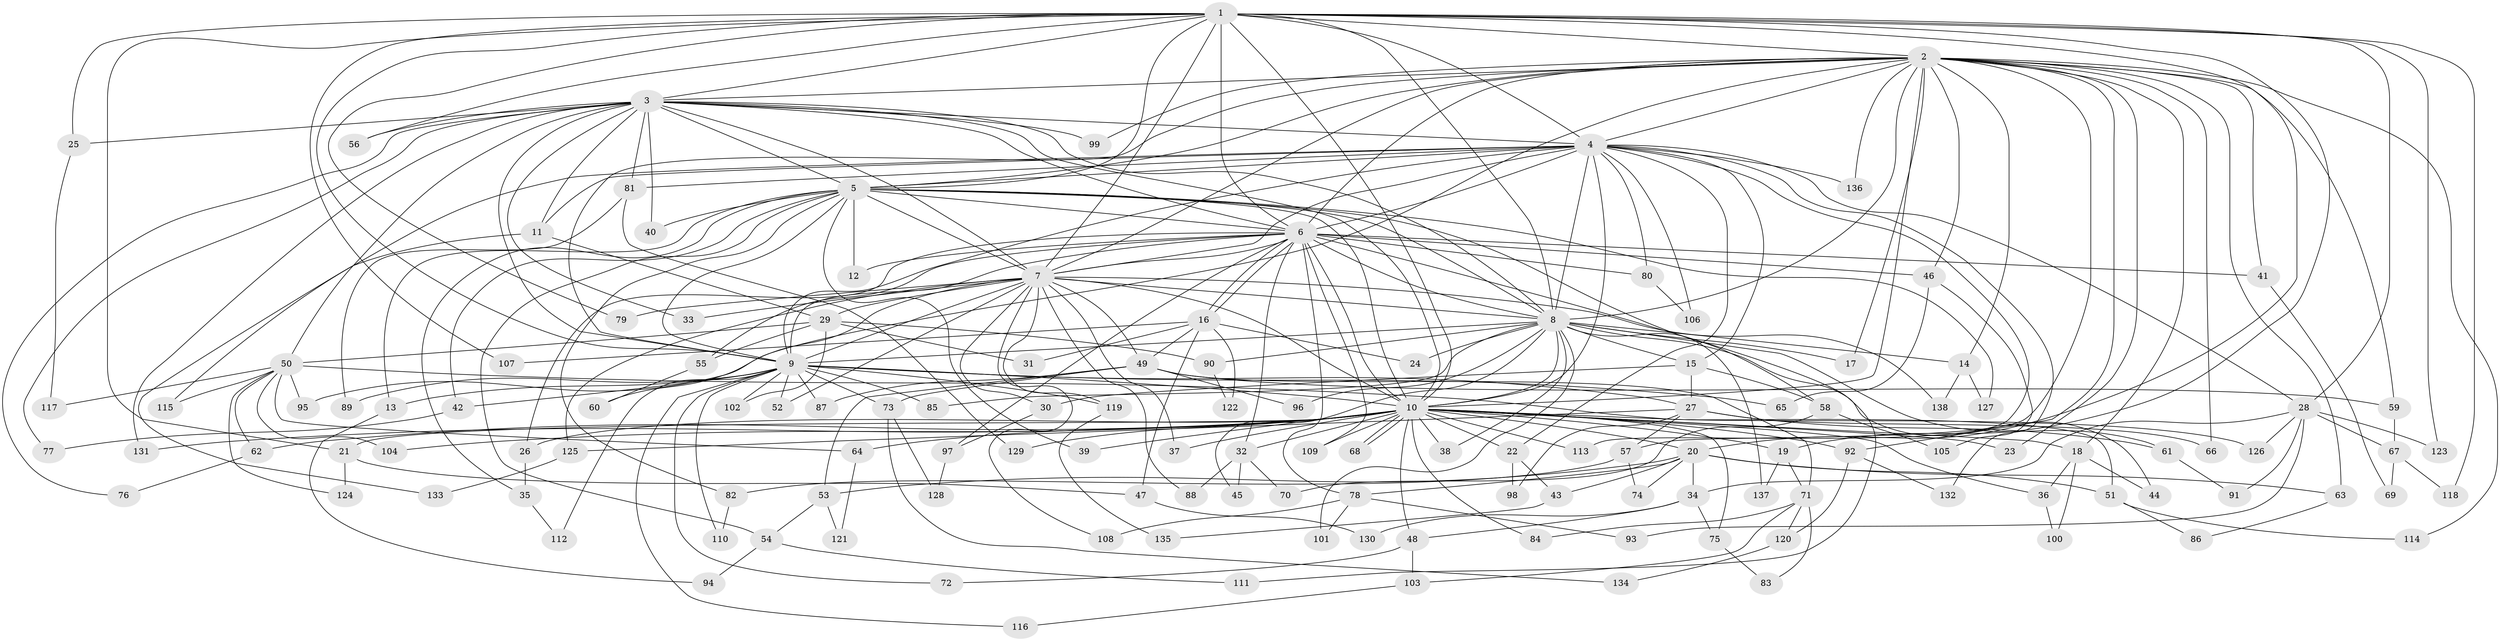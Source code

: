 // Generated by graph-tools (version 1.1) at 2025/34/03/09/25 02:34:59]
// undirected, 138 vertices, 301 edges
graph export_dot {
graph [start="1"]
  node [color=gray90,style=filled];
  1;
  2;
  3;
  4;
  5;
  6;
  7;
  8;
  9;
  10;
  11;
  12;
  13;
  14;
  15;
  16;
  17;
  18;
  19;
  20;
  21;
  22;
  23;
  24;
  25;
  26;
  27;
  28;
  29;
  30;
  31;
  32;
  33;
  34;
  35;
  36;
  37;
  38;
  39;
  40;
  41;
  42;
  43;
  44;
  45;
  46;
  47;
  48;
  49;
  50;
  51;
  52;
  53;
  54;
  55;
  56;
  57;
  58;
  59;
  60;
  61;
  62;
  63;
  64;
  65;
  66;
  67;
  68;
  69;
  70;
  71;
  72;
  73;
  74;
  75;
  76;
  77;
  78;
  79;
  80;
  81;
  82;
  83;
  84;
  85;
  86;
  87;
  88;
  89;
  90;
  91;
  92;
  93;
  94;
  95;
  96;
  97;
  98;
  99;
  100;
  101;
  102;
  103;
  104;
  105;
  106;
  107;
  108;
  109;
  110;
  111;
  112;
  113;
  114;
  115;
  116;
  117;
  118;
  119;
  120;
  121;
  122;
  123;
  124;
  125;
  126;
  127;
  128;
  129;
  130;
  131;
  132;
  133;
  134;
  135;
  136;
  137;
  138;
  1 -- 2;
  1 -- 3;
  1 -- 4;
  1 -- 5;
  1 -- 6;
  1 -- 7;
  1 -- 8;
  1 -- 9;
  1 -- 10;
  1 -- 19;
  1 -- 20;
  1 -- 21;
  1 -- 25;
  1 -- 28;
  1 -- 56;
  1 -- 79;
  1 -- 107;
  1 -- 118;
  1 -- 123;
  2 -- 3;
  2 -- 4;
  2 -- 5;
  2 -- 6;
  2 -- 7;
  2 -- 8;
  2 -- 9;
  2 -- 10;
  2 -- 14;
  2 -- 17;
  2 -- 18;
  2 -- 23;
  2 -- 41;
  2 -- 46;
  2 -- 57;
  2 -- 59;
  2 -- 63;
  2 -- 66;
  2 -- 92;
  2 -- 95;
  2 -- 99;
  2 -- 114;
  2 -- 136;
  3 -- 4;
  3 -- 5;
  3 -- 6;
  3 -- 7;
  3 -- 8;
  3 -- 9;
  3 -- 10;
  3 -- 11;
  3 -- 25;
  3 -- 33;
  3 -- 40;
  3 -- 50;
  3 -- 56;
  3 -- 76;
  3 -- 77;
  3 -- 81;
  3 -- 99;
  3 -- 131;
  4 -- 5;
  4 -- 6;
  4 -- 7;
  4 -- 8;
  4 -- 9;
  4 -- 10;
  4 -- 11;
  4 -- 15;
  4 -- 22;
  4 -- 28;
  4 -- 80;
  4 -- 81;
  4 -- 106;
  4 -- 113;
  4 -- 115;
  4 -- 132;
  4 -- 136;
  5 -- 6;
  5 -- 7;
  5 -- 8;
  5 -- 9;
  5 -- 10;
  5 -- 12;
  5 -- 13;
  5 -- 35;
  5 -- 39;
  5 -- 40;
  5 -- 42;
  5 -- 54;
  5 -- 58;
  5 -- 82;
  5 -- 127;
  6 -- 7;
  6 -- 8;
  6 -- 9;
  6 -- 10;
  6 -- 12;
  6 -- 16;
  6 -- 16;
  6 -- 26;
  6 -- 32;
  6 -- 41;
  6 -- 46;
  6 -- 55;
  6 -- 78;
  6 -- 80;
  6 -- 97;
  6 -- 109;
  6 -- 111;
  7 -- 8;
  7 -- 9;
  7 -- 10;
  7 -- 29;
  7 -- 30;
  7 -- 33;
  7 -- 37;
  7 -- 49;
  7 -- 52;
  7 -- 60;
  7 -- 79;
  7 -- 88;
  7 -- 108;
  7 -- 119;
  7 -- 125;
  7 -- 138;
  8 -- 9;
  8 -- 10;
  8 -- 14;
  8 -- 15;
  8 -- 17;
  8 -- 24;
  8 -- 38;
  8 -- 44;
  8 -- 45;
  8 -- 61;
  8 -- 85;
  8 -- 90;
  8 -- 96;
  8 -- 101;
  8 -- 137;
  9 -- 10;
  9 -- 13;
  9 -- 27;
  9 -- 42;
  9 -- 52;
  9 -- 65;
  9 -- 72;
  9 -- 73;
  9 -- 85;
  9 -- 87;
  9 -- 89;
  9 -- 102;
  9 -- 110;
  9 -- 112;
  9 -- 116;
  9 -- 119;
  10 -- 18;
  10 -- 19;
  10 -- 20;
  10 -- 21;
  10 -- 22;
  10 -- 23;
  10 -- 26;
  10 -- 32;
  10 -- 36;
  10 -- 37;
  10 -- 38;
  10 -- 39;
  10 -- 48;
  10 -- 62;
  10 -- 64;
  10 -- 68;
  10 -- 68;
  10 -- 75;
  10 -- 84;
  10 -- 92;
  10 -- 104;
  10 -- 109;
  10 -- 113;
  10 -- 126;
  10 -- 129;
  10 -- 131;
  11 -- 29;
  11 -- 133;
  13 -- 94;
  14 -- 127;
  14 -- 138;
  15 -- 27;
  15 -- 30;
  15 -- 58;
  16 -- 24;
  16 -- 31;
  16 -- 47;
  16 -- 49;
  16 -- 107;
  16 -- 122;
  18 -- 36;
  18 -- 44;
  18 -- 100;
  19 -- 71;
  19 -- 137;
  20 -- 34;
  20 -- 43;
  20 -- 51;
  20 -- 53;
  20 -- 63;
  20 -- 74;
  20 -- 78;
  21 -- 47;
  21 -- 124;
  22 -- 43;
  22 -- 98;
  25 -- 117;
  26 -- 35;
  27 -- 57;
  27 -- 61;
  27 -- 66;
  27 -- 98;
  27 -- 125;
  28 -- 34;
  28 -- 67;
  28 -- 91;
  28 -- 93;
  28 -- 123;
  28 -- 126;
  29 -- 31;
  29 -- 50;
  29 -- 55;
  29 -- 90;
  29 -- 102;
  30 -- 97;
  32 -- 45;
  32 -- 70;
  32 -- 88;
  34 -- 48;
  34 -- 75;
  34 -- 130;
  35 -- 112;
  36 -- 100;
  41 -- 69;
  42 -- 77;
  43 -- 135;
  46 -- 65;
  46 -- 105;
  47 -- 130;
  48 -- 72;
  48 -- 103;
  49 -- 53;
  49 -- 59;
  49 -- 71;
  49 -- 73;
  49 -- 87;
  49 -- 96;
  50 -- 51;
  50 -- 62;
  50 -- 64;
  50 -- 95;
  50 -- 104;
  50 -- 115;
  50 -- 117;
  50 -- 124;
  51 -- 86;
  51 -- 114;
  53 -- 54;
  53 -- 121;
  54 -- 94;
  54 -- 111;
  55 -- 60;
  57 -- 74;
  57 -- 82;
  58 -- 70;
  58 -- 105;
  59 -- 67;
  61 -- 91;
  62 -- 76;
  63 -- 86;
  64 -- 121;
  67 -- 69;
  67 -- 118;
  71 -- 83;
  71 -- 84;
  71 -- 103;
  71 -- 120;
  73 -- 128;
  73 -- 134;
  75 -- 83;
  78 -- 93;
  78 -- 101;
  78 -- 108;
  80 -- 106;
  81 -- 89;
  81 -- 129;
  82 -- 110;
  90 -- 122;
  92 -- 120;
  92 -- 132;
  97 -- 128;
  103 -- 116;
  119 -- 135;
  120 -- 134;
  125 -- 133;
}
